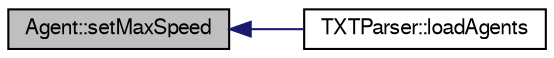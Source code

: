 digraph "Agent::setMaxSpeed"
{
  edge [fontname="FreeSans",fontsize="10",labelfontname="FreeSans",labelfontsize="10"];
  node [fontname="FreeSans",fontsize="10",shape=record];
  rankdir="LR";
  Node1 [label="Agent::setMaxSpeed",height=0.2,width=0.4,color="black", fillcolor="grey75", style="filled" fontcolor="black"];
  Node1 -> Node2 [dir="back",color="midnightblue",fontsize="10",style="solid",fontname="FreeSans"];
  Node2 [label="TXTParser::loadAgents",height=0.2,width=0.4,color="black", fillcolor="white", style="filled",URL="$class_t_x_t_parser.html#a64f463ea8e1cdbdfff49a4003108dd19",tooltip="Load agents from a .txt file. "];
}
